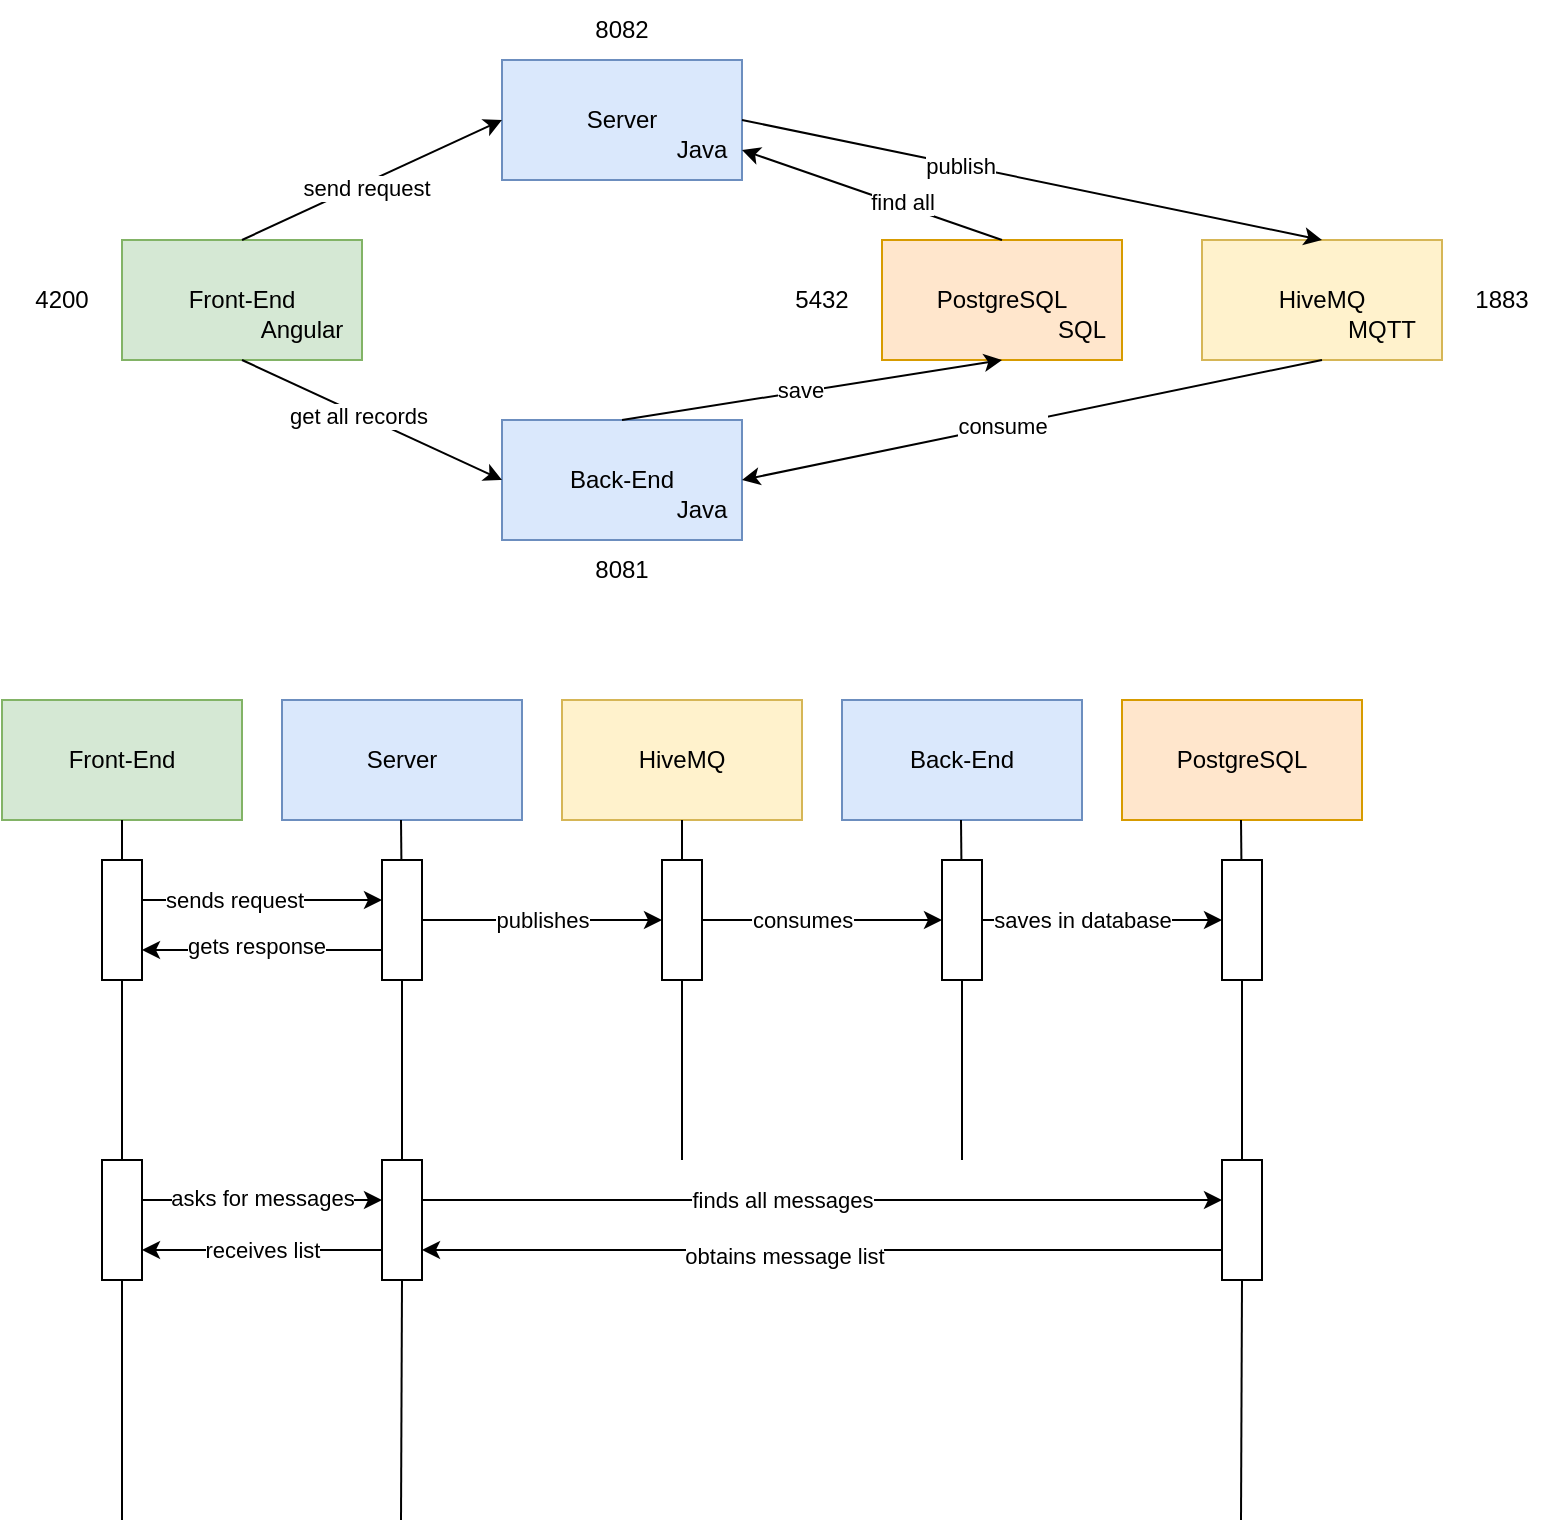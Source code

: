 <mxfile version="23.1.2" type="device">
  <diagram name="Page-1" id="ejfGVUu15t11bRT83_Zl">
    <mxGraphModel dx="1050" dy="530" grid="1" gridSize="10" guides="1" tooltips="1" connect="1" arrows="1" fold="1" page="1" pageScale="1" pageWidth="850" pageHeight="1100" math="0" shadow="0">
      <root>
        <mxCell id="0" />
        <mxCell id="1" parent="0" />
        <mxCell id="SExq5h3y6duk-R8O0aLt-13" value="" style="rounded=0;whiteSpace=wrap;html=1;fillColor=#fff2cc;strokeColor=#d6b656;" vertex="1" parent="1">
          <mxGeometry x="640" y="210" width="120" height="60" as="geometry" />
        </mxCell>
        <mxCell id="SExq5h3y6duk-R8O0aLt-1" value="" style="rounded=0;whiteSpace=wrap;html=1;fillColor=#d5e8d4;strokeColor=#82b366;" vertex="1" parent="1">
          <mxGeometry x="100" y="210" width="120" height="60" as="geometry" />
        </mxCell>
        <mxCell id="SExq5h3y6duk-R8O0aLt-2" value="" style="rounded=0;whiteSpace=wrap;html=1;fillColor=#dae8fc;strokeColor=#6c8ebf;" vertex="1" parent="1">
          <mxGeometry x="290" y="120" width="120" height="60" as="geometry" />
        </mxCell>
        <mxCell id="SExq5h3y6duk-R8O0aLt-3" value="" style="rounded=0;whiteSpace=wrap;html=1;fillColor=#dae8fc;strokeColor=#6c8ebf;" vertex="1" parent="1">
          <mxGeometry x="290" y="300" width="120" height="60" as="geometry" />
        </mxCell>
        <mxCell id="SExq5h3y6duk-R8O0aLt-4" value="Front-End" style="text;html=1;strokeColor=none;fillColor=none;align=center;verticalAlign=middle;whiteSpace=wrap;rounded=0;" vertex="1" parent="1">
          <mxGeometry x="130" y="225" width="60" height="30" as="geometry" />
        </mxCell>
        <mxCell id="SExq5h3y6duk-R8O0aLt-5" value="Server" style="text;html=1;strokeColor=none;fillColor=none;align=center;verticalAlign=middle;whiteSpace=wrap;rounded=0;" vertex="1" parent="1">
          <mxGeometry x="320" y="135" width="60" height="30" as="geometry" />
        </mxCell>
        <mxCell id="SExq5h3y6duk-R8O0aLt-6" value="Back-End" style="text;html=1;strokeColor=none;fillColor=none;align=center;verticalAlign=middle;whiteSpace=wrap;rounded=0;" vertex="1" parent="1">
          <mxGeometry x="320" y="315" width="60" height="30" as="geometry" />
        </mxCell>
        <mxCell id="SExq5h3y6duk-R8O0aLt-7" value="" style="rounded=0;whiteSpace=wrap;html=1;fillColor=#ffe6cc;strokeColor=#d79b00;" vertex="1" parent="1">
          <mxGeometry x="480" y="210" width="120" height="60" as="geometry" />
        </mxCell>
        <mxCell id="SExq5h3y6duk-R8O0aLt-8" value="HiveMQ" style="text;html=1;strokeColor=none;fillColor=none;align=center;verticalAlign=middle;whiteSpace=wrap;rounded=0;" vertex="1" parent="1">
          <mxGeometry x="670" y="225" width="60" height="30" as="geometry" />
        </mxCell>
        <mxCell id="SExq5h3y6duk-R8O0aLt-9" value="" style="endArrow=classic;html=1;rounded=0;exitX=0.5;exitY=0;exitDx=0;exitDy=0;entryX=0;entryY=0.5;entryDx=0;entryDy=0;" edge="1" parent="1" source="SExq5h3y6duk-R8O0aLt-1" target="SExq5h3y6duk-R8O0aLt-2">
          <mxGeometry width="50" height="50" relative="1" as="geometry">
            <mxPoint x="400" y="330" as="sourcePoint" />
            <mxPoint x="450" y="280" as="targetPoint" />
          </mxGeometry>
        </mxCell>
        <mxCell id="SExq5h3y6duk-R8O0aLt-21" value="send request" style="edgeLabel;html=1;align=center;verticalAlign=middle;resizable=0;points=[];" vertex="1" connectable="0" parent="SExq5h3y6duk-R8O0aLt-9">
          <mxGeometry x="-0.062" y="-2" relative="1" as="geometry">
            <mxPoint as="offset" />
          </mxGeometry>
        </mxCell>
        <mxCell id="SExq5h3y6duk-R8O0aLt-10" value="" style="endArrow=classic;html=1;rounded=0;exitX=0.5;exitY=1;exitDx=0;exitDy=0;entryX=0;entryY=0.5;entryDx=0;entryDy=0;" edge="1" parent="1" source="SExq5h3y6duk-R8O0aLt-1" target="SExq5h3y6duk-R8O0aLt-3">
          <mxGeometry width="50" height="50" relative="1" as="geometry">
            <mxPoint x="400" y="330" as="sourcePoint" />
            <mxPoint x="450" y="280" as="targetPoint" />
          </mxGeometry>
        </mxCell>
        <mxCell id="SExq5h3y6duk-R8O0aLt-23" value="get all records" style="edgeLabel;html=1;align=center;verticalAlign=middle;resizable=0;points=[];" vertex="1" connectable="0" parent="SExq5h3y6duk-R8O0aLt-10">
          <mxGeometry x="-0.105" y="-1" relative="1" as="geometry">
            <mxPoint as="offset" />
          </mxGeometry>
        </mxCell>
        <mxCell id="SExq5h3y6duk-R8O0aLt-11" value="" style="endArrow=classic;html=1;rounded=0;exitX=1;exitY=0.5;exitDx=0;exitDy=0;entryX=0.5;entryY=0;entryDx=0;entryDy=0;" edge="1" parent="1" source="SExq5h3y6duk-R8O0aLt-2" target="SExq5h3y6duk-R8O0aLt-13">
          <mxGeometry width="50" height="50" relative="1" as="geometry">
            <mxPoint x="400" y="330" as="sourcePoint" />
            <mxPoint x="690" y="210" as="targetPoint" />
          </mxGeometry>
        </mxCell>
        <mxCell id="SExq5h3y6duk-R8O0aLt-24" value="publish" style="edgeLabel;html=1;align=center;verticalAlign=middle;resizable=0;points=[];" vertex="1" connectable="0" parent="SExq5h3y6duk-R8O0aLt-11">
          <mxGeometry x="-0.249" relative="1" as="geometry">
            <mxPoint as="offset" />
          </mxGeometry>
        </mxCell>
        <mxCell id="SExq5h3y6duk-R8O0aLt-12" value="" style="endArrow=classic;html=1;rounded=0;exitX=0.5;exitY=1;exitDx=0;exitDy=0;entryX=1;entryY=0.5;entryDx=0;entryDy=0;" edge="1" parent="1" source="SExq5h3y6duk-R8O0aLt-13" target="SExq5h3y6duk-R8O0aLt-3">
          <mxGeometry width="50" height="50" relative="1" as="geometry">
            <mxPoint x="400" y="330" as="sourcePoint" />
            <mxPoint x="540" y="390" as="targetPoint" />
          </mxGeometry>
        </mxCell>
        <mxCell id="SExq5h3y6duk-R8O0aLt-25" value="consume" style="edgeLabel;html=1;align=center;verticalAlign=middle;resizable=0;points=[];" vertex="1" connectable="0" parent="SExq5h3y6duk-R8O0aLt-12">
          <mxGeometry x="0.104" y="-1" relative="1" as="geometry">
            <mxPoint y="1" as="offset" />
          </mxGeometry>
        </mxCell>
        <mxCell id="SExq5h3y6duk-R8O0aLt-14" value="PostgreSQL" style="text;html=1;strokeColor=none;fillColor=none;align=center;verticalAlign=middle;whiteSpace=wrap;rounded=0;" vertex="1" parent="1">
          <mxGeometry x="510" y="225" width="60" height="30" as="geometry" />
        </mxCell>
        <mxCell id="SExq5h3y6duk-R8O0aLt-15" value="" style="endArrow=classic;html=1;rounded=0;exitX=0.5;exitY=0;exitDx=0;exitDy=0;entryX=0.5;entryY=1;entryDx=0;entryDy=0;" edge="1" parent="1" source="SExq5h3y6duk-R8O0aLt-3" target="SExq5h3y6duk-R8O0aLt-7">
          <mxGeometry width="50" height="50" relative="1" as="geometry">
            <mxPoint x="400" y="330" as="sourcePoint" />
            <mxPoint x="450" y="280" as="targetPoint" />
          </mxGeometry>
        </mxCell>
        <mxCell id="SExq5h3y6duk-R8O0aLt-18" value="save" style="edgeLabel;html=1;align=center;verticalAlign=middle;resizable=0;points=[];" vertex="1" connectable="0" parent="SExq5h3y6duk-R8O0aLt-15">
          <mxGeometry x="-0.063" y="1" relative="1" as="geometry">
            <mxPoint as="offset" />
          </mxGeometry>
        </mxCell>
        <mxCell id="SExq5h3y6duk-R8O0aLt-16" value="" style="endArrow=classic;html=1;rounded=0;exitX=0.5;exitY=0;exitDx=0;exitDy=0;entryX=1;entryY=0.75;entryDx=0;entryDy=0;" edge="1" parent="1" source="SExq5h3y6duk-R8O0aLt-7" target="SExq5h3y6duk-R8O0aLt-2">
          <mxGeometry width="50" height="50" relative="1" as="geometry">
            <mxPoint x="400" y="330" as="sourcePoint" />
            <mxPoint x="450" y="280" as="targetPoint" />
          </mxGeometry>
        </mxCell>
        <mxCell id="SExq5h3y6duk-R8O0aLt-17" value="find all" style="edgeLabel;html=1;align=center;verticalAlign=middle;resizable=0;points=[];" vertex="1" connectable="0" parent="SExq5h3y6duk-R8O0aLt-16">
          <mxGeometry x="-0.218" y="-2" relative="1" as="geometry">
            <mxPoint as="offset" />
          </mxGeometry>
        </mxCell>
        <mxCell id="SExq5h3y6duk-R8O0aLt-26" value="Java" style="text;html=1;strokeColor=none;fillColor=none;align=center;verticalAlign=middle;whiteSpace=wrap;rounded=0;" vertex="1" parent="1">
          <mxGeometry x="360" y="150" width="60" height="30" as="geometry" />
        </mxCell>
        <mxCell id="SExq5h3y6duk-R8O0aLt-27" value="Java" style="text;html=1;strokeColor=none;fillColor=none;align=center;verticalAlign=middle;whiteSpace=wrap;rounded=0;" vertex="1" parent="1">
          <mxGeometry x="360" y="330" width="60" height="30" as="geometry" />
        </mxCell>
        <mxCell id="SExq5h3y6duk-R8O0aLt-28" value="Angular" style="text;html=1;strokeColor=none;fillColor=none;align=center;verticalAlign=middle;whiteSpace=wrap;rounded=0;" vertex="1" parent="1">
          <mxGeometry x="160" y="240" width="60" height="30" as="geometry" />
        </mxCell>
        <mxCell id="SExq5h3y6duk-R8O0aLt-29" value="MQTT" style="text;html=1;strokeColor=none;fillColor=none;align=center;verticalAlign=middle;whiteSpace=wrap;rounded=0;" vertex="1" parent="1">
          <mxGeometry x="700" y="240" width="60" height="30" as="geometry" />
        </mxCell>
        <mxCell id="SExq5h3y6duk-R8O0aLt-30" value="SQL" style="text;html=1;strokeColor=none;fillColor=none;align=center;verticalAlign=middle;whiteSpace=wrap;rounded=0;" vertex="1" parent="1">
          <mxGeometry x="550" y="240" width="60" height="30" as="geometry" />
        </mxCell>
        <mxCell id="SExq5h3y6duk-R8O0aLt-31" value="4200" style="text;html=1;strokeColor=none;fillColor=none;align=center;verticalAlign=middle;whiteSpace=wrap;rounded=0;" vertex="1" parent="1">
          <mxGeometry x="40" y="225" width="60" height="30" as="geometry" />
        </mxCell>
        <mxCell id="SExq5h3y6duk-R8O0aLt-32" value="8082" style="text;html=1;strokeColor=none;fillColor=none;align=center;verticalAlign=middle;whiteSpace=wrap;rounded=0;" vertex="1" parent="1">
          <mxGeometry x="320" y="90" width="60" height="30" as="geometry" />
        </mxCell>
        <mxCell id="SExq5h3y6duk-R8O0aLt-33" value="8081" style="text;html=1;strokeColor=none;fillColor=none;align=center;verticalAlign=middle;whiteSpace=wrap;rounded=0;" vertex="1" parent="1">
          <mxGeometry x="320" y="360" width="60" height="30" as="geometry" />
        </mxCell>
        <mxCell id="SExq5h3y6duk-R8O0aLt-34" value="5432" style="text;html=1;strokeColor=none;fillColor=none;align=center;verticalAlign=middle;whiteSpace=wrap;rounded=0;" vertex="1" parent="1">
          <mxGeometry x="420" y="225" width="60" height="30" as="geometry" />
        </mxCell>
        <mxCell id="SExq5h3y6duk-R8O0aLt-35" value="1883" style="text;html=1;strokeColor=none;fillColor=none;align=center;verticalAlign=middle;whiteSpace=wrap;rounded=0;" vertex="1" parent="1">
          <mxGeometry x="760" y="225" width="60" height="30" as="geometry" />
        </mxCell>
        <mxCell id="SExq5h3y6duk-R8O0aLt-36" value="" style="rounded=0;whiteSpace=wrap;html=1;fillColor=#d5e8d4;strokeColor=#82b366;" vertex="1" parent="1">
          <mxGeometry x="40" y="440" width="120" height="60" as="geometry" />
        </mxCell>
        <mxCell id="SExq5h3y6duk-R8O0aLt-37" value="Front-End" style="text;html=1;strokeColor=none;fillColor=none;align=center;verticalAlign=middle;whiteSpace=wrap;rounded=0;" vertex="1" parent="1">
          <mxGeometry x="70" y="455" width="60" height="30" as="geometry" />
        </mxCell>
        <mxCell id="SExq5h3y6duk-R8O0aLt-38" value="" style="rounded=0;whiteSpace=wrap;html=1;fillColor=#dae8fc;strokeColor=#6c8ebf;" vertex="1" parent="1">
          <mxGeometry x="180" y="440" width="120" height="60" as="geometry" />
        </mxCell>
        <mxCell id="SExq5h3y6duk-R8O0aLt-39" value="Server" style="text;html=1;strokeColor=none;fillColor=none;align=center;verticalAlign=middle;whiteSpace=wrap;rounded=0;" vertex="1" parent="1">
          <mxGeometry x="210" y="455" width="60" height="30" as="geometry" />
        </mxCell>
        <mxCell id="SExq5h3y6duk-R8O0aLt-40" value="" style="rounded=0;whiteSpace=wrap;html=1;fillColor=#fff2cc;strokeColor=#d6b656;" vertex="1" parent="1">
          <mxGeometry x="320" y="440" width="120" height="60" as="geometry" />
        </mxCell>
        <mxCell id="SExq5h3y6duk-R8O0aLt-41" value="HiveMQ" style="text;html=1;strokeColor=none;fillColor=none;align=center;verticalAlign=middle;whiteSpace=wrap;rounded=0;" vertex="1" parent="1">
          <mxGeometry x="350" y="455" width="60" height="30" as="geometry" />
        </mxCell>
        <mxCell id="SExq5h3y6duk-R8O0aLt-42" value="" style="rounded=0;whiteSpace=wrap;html=1;fillColor=#dae8fc;strokeColor=#6c8ebf;" vertex="1" parent="1">
          <mxGeometry x="460" y="440" width="120" height="60" as="geometry" />
        </mxCell>
        <mxCell id="SExq5h3y6duk-R8O0aLt-43" value="Back-End" style="text;html=1;strokeColor=none;fillColor=none;align=center;verticalAlign=middle;whiteSpace=wrap;rounded=0;" vertex="1" parent="1">
          <mxGeometry x="490" y="455" width="60" height="30" as="geometry" />
        </mxCell>
        <mxCell id="SExq5h3y6duk-R8O0aLt-44" value="" style="rounded=0;whiteSpace=wrap;html=1;fillColor=#ffe6cc;strokeColor=#d79b00;" vertex="1" parent="1">
          <mxGeometry x="600" y="440" width="120" height="60" as="geometry" />
        </mxCell>
        <mxCell id="SExq5h3y6duk-R8O0aLt-45" value="PostgreSQL" style="text;html=1;strokeColor=none;fillColor=none;align=center;verticalAlign=middle;whiteSpace=wrap;rounded=0;" vertex="1" parent="1">
          <mxGeometry x="630" y="455" width="60" height="30" as="geometry" />
        </mxCell>
        <mxCell id="SExq5h3y6duk-R8O0aLt-46" value="" style="endArrow=none;html=1;rounded=0;entryX=0.5;entryY=1;entryDx=0;entryDy=0;" edge="1" parent="1" source="SExq5h3y6duk-R8O0aLt-64" target="SExq5h3y6duk-R8O0aLt-36">
          <mxGeometry width="50" height="50" relative="1" as="geometry">
            <mxPoint x="100" y="850" as="sourcePoint" />
            <mxPoint x="450" y="650" as="targetPoint" />
          </mxGeometry>
        </mxCell>
        <mxCell id="SExq5h3y6duk-R8O0aLt-47" value="" style="endArrow=none;html=1;rounded=0;entryX=0.5;entryY=1;entryDx=0;entryDy=0;" edge="1" parent="1" source="SExq5h3y6duk-R8O0aLt-52">
          <mxGeometry width="50" height="50" relative="1" as="geometry">
            <mxPoint x="239.5" y="850" as="sourcePoint" />
            <mxPoint x="239.5" y="500" as="targetPoint" />
          </mxGeometry>
        </mxCell>
        <mxCell id="SExq5h3y6duk-R8O0aLt-48" value="" style="endArrow=none;html=1;rounded=0;entryX=0.5;entryY=1;entryDx=0;entryDy=0;" edge="1" parent="1" source="SExq5h3y6duk-R8O0aLt-54">
          <mxGeometry width="50" height="50" relative="1" as="geometry">
            <mxPoint x="380" y="850" as="sourcePoint" />
            <mxPoint x="380" y="500" as="targetPoint" />
          </mxGeometry>
        </mxCell>
        <mxCell id="SExq5h3y6duk-R8O0aLt-49" value="" style="endArrow=none;html=1;rounded=0;entryX=0.5;entryY=1;entryDx=0;entryDy=0;" edge="1" parent="1" source="SExq5h3y6duk-R8O0aLt-56">
          <mxGeometry width="50" height="50" relative="1" as="geometry">
            <mxPoint x="519.5" y="850" as="sourcePoint" />
            <mxPoint x="519.5" y="500" as="targetPoint" />
          </mxGeometry>
        </mxCell>
        <mxCell id="SExq5h3y6duk-R8O0aLt-50" value="" style="endArrow=none;html=1;rounded=0;entryX=0.5;entryY=1;entryDx=0;entryDy=0;" edge="1" parent="1" source="SExq5h3y6duk-R8O0aLt-58">
          <mxGeometry width="50" height="50" relative="1" as="geometry">
            <mxPoint x="659.5" y="850" as="sourcePoint" />
            <mxPoint x="659.5" y="500" as="targetPoint" />
          </mxGeometry>
        </mxCell>
        <mxCell id="SExq5h3y6duk-R8O0aLt-51" value="" style="rounded=0;whiteSpace=wrap;html=1;" vertex="1" parent="1">
          <mxGeometry x="90" y="520" width="20" height="60" as="geometry" />
        </mxCell>
        <mxCell id="SExq5h3y6duk-R8O0aLt-53" value="" style="endArrow=none;html=1;rounded=0;entryX=0.5;entryY=1;entryDx=0;entryDy=0;" edge="1" parent="1" source="SExq5h3y6duk-R8O0aLt-66" target="SExq5h3y6duk-R8O0aLt-52">
          <mxGeometry width="50" height="50" relative="1" as="geometry">
            <mxPoint x="239.5" y="850" as="sourcePoint" />
            <mxPoint x="239.5" y="500" as="targetPoint" />
          </mxGeometry>
        </mxCell>
        <mxCell id="SExq5h3y6duk-R8O0aLt-52" value="" style="rounded=0;whiteSpace=wrap;html=1;" vertex="1" parent="1">
          <mxGeometry x="230" y="520" width="20" height="60" as="geometry" />
        </mxCell>
        <mxCell id="SExq5h3y6duk-R8O0aLt-55" value="" style="endArrow=none;html=1;rounded=0;entryX=0.5;entryY=1;entryDx=0;entryDy=0;" edge="1" parent="1" target="SExq5h3y6duk-R8O0aLt-54">
          <mxGeometry width="50" height="50" relative="1" as="geometry">
            <mxPoint x="380" y="670" as="sourcePoint" />
            <mxPoint x="380" y="500" as="targetPoint" />
          </mxGeometry>
        </mxCell>
        <mxCell id="SExq5h3y6duk-R8O0aLt-54" value="" style="rounded=0;whiteSpace=wrap;html=1;" vertex="1" parent="1">
          <mxGeometry x="370" y="520" width="20" height="60" as="geometry" />
        </mxCell>
        <mxCell id="SExq5h3y6duk-R8O0aLt-57" value="" style="endArrow=none;html=1;rounded=0;entryX=0.5;entryY=1;entryDx=0;entryDy=0;" edge="1" parent="1" target="SExq5h3y6duk-R8O0aLt-56">
          <mxGeometry width="50" height="50" relative="1" as="geometry">
            <mxPoint x="520" y="670" as="sourcePoint" />
            <mxPoint x="519.5" y="500" as="targetPoint" />
          </mxGeometry>
        </mxCell>
        <mxCell id="SExq5h3y6duk-R8O0aLt-56" value="" style="rounded=0;whiteSpace=wrap;html=1;" vertex="1" parent="1">
          <mxGeometry x="510" y="520" width="20" height="60" as="geometry" />
        </mxCell>
        <mxCell id="SExq5h3y6duk-R8O0aLt-59" value="" style="endArrow=none;html=1;rounded=0;entryX=0.5;entryY=1;entryDx=0;entryDy=0;" edge="1" parent="1" source="SExq5h3y6duk-R8O0aLt-71" target="SExq5h3y6duk-R8O0aLt-58">
          <mxGeometry width="50" height="50" relative="1" as="geometry">
            <mxPoint x="659.5" y="850" as="sourcePoint" />
            <mxPoint x="659.5" y="500" as="targetPoint" />
          </mxGeometry>
        </mxCell>
        <mxCell id="SExq5h3y6duk-R8O0aLt-58" value="" style="rounded=0;whiteSpace=wrap;html=1;" vertex="1" parent="1">
          <mxGeometry x="650" y="520" width="20" height="60" as="geometry" />
        </mxCell>
        <mxCell id="SExq5h3y6duk-R8O0aLt-60" value="" style="endArrow=classic;html=1;rounded=0;exitX=1;exitY=0.5;exitDx=0;exitDy=0;entryX=0;entryY=0.5;entryDx=0;entryDy=0;" edge="1" parent="1">
          <mxGeometry width="50" height="50" relative="1" as="geometry">
            <mxPoint x="110" y="540" as="sourcePoint" />
            <mxPoint x="230" y="540" as="targetPoint" />
          </mxGeometry>
        </mxCell>
        <mxCell id="SExq5h3y6duk-R8O0aLt-78" value="sends request" style="edgeLabel;html=1;align=center;verticalAlign=middle;resizable=0;points=[];" vertex="1" connectable="0" parent="SExq5h3y6duk-R8O0aLt-60">
          <mxGeometry x="-0.237" relative="1" as="geometry">
            <mxPoint as="offset" />
          </mxGeometry>
        </mxCell>
        <mxCell id="SExq5h3y6duk-R8O0aLt-61" value="" style="endArrow=classic;html=1;rounded=0;exitX=1;exitY=0.5;exitDx=0;exitDy=0;entryX=0;entryY=0.5;entryDx=0;entryDy=0;" edge="1" parent="1" source="SExq5h3y6duk-R8O0aLt-52" target="SExq5h3y6duk-R8O0aLt-54">
          <mxGeometry width="50" height="50" relative="1" as="geometry">
            <mxPoint x="330" y="670" as="sourcePoint" />
            <mxPoint x="380" y="620" as="targetPoint" />
          </mxGeometry>
        </mxCell>
        <mxCell id="SExq5h3y6duk-R8O0aLt-84" value="publishes" style="edgeLabel;html=1;align=center;verticalAlign=middle;resizable=0;points=[];" vertex="1" connectable="0" parent="SExq5h3y6duk-R8O0aLt-61">
          <mxGeometry x="-0.287" y="-1" relative="1" as="geometry">
            <mxPoint x="17" y="-1" as="offset" />
          </mxGeometry>
        </mxCell>
        <mxCell id="SExq5h3y6duk-R8O0aLt-62" value="" style="endArrow=classic;html=1;rounded=0;exitX=1;exitY=0.5;exitDx=0;exitDy=0;entryX=0;entryY=0.5;entryDx=0;entryDy=0;" edge="1" parent="1" source="SExq5h3y6duk-R8O0aLt-54" target="SExq5h3y6duk-R8O0aLt-56">
          <mxGeometry width="50" height="50" relative="1" as="geometry">
            <mxPoint x="330" y="670" as="sourcePoint" />
            <mxPoint x="380" y="620" as="targetPoint" />
          </mxGeometry>
        </mxCell>
        <mxCell id="SExq5h3y6duk-R8O0aLt-85" value="consumes" style="edgeLabel;html=1;align=center;verticalAlign=middle;resizable=0;points=[];" vertex="1" connectable="0" parent="SExq5h3y6duk-R8O0aLt-62">
          <mxGeometry x="-0.337" y="-3" relative="1" as="geometry">
            <mxPoint x="10" y="-3" as="offset" />
          </mxGeometry>
        </mxCell>
        <mxCell id="SExq5h3y6duk-R8O0aLt-63" value="" style="endArrow=classic;html=1;rounded=0;exitX=1;exitY=0.5;exitDx=0;exitDy=0;entryX=0;entryY=0.5;entryDx=0;entryDy=0;" edge="1" parent="1" source="SExq5h3y6duk-R8O0aLt-56" target="SExq5h3y6duk-R8O0aLt-58">
          <mxGeometry width="50" height="50" relative="1" as="geometry">
            <mxPoint x="400" y="560" as="sourcePoint" />
            <mxPoint x="590" y="570" as="targetPoint" />
          </mxGeometry>
        </mxCell>
        <mxCell id="SExq5h3y6duk-R8O0aLt-87" value="saves in database" style="edgeLabel;html=1;align=center;verticalAlign=middle;resizable=0;points=[];" vertex="1" connectable="0" parent="SExq5h3y6duk-R8O0aLt-63">
          <mxGeometry x="-0.47" y="-1" relative="1" as="geometry">
            <mxPoint x="18" y="-1" as="offset" />
          </mxGeometry>
        </mxCell>
        <mxCell id="SExq5h3y6duk-R8O0aLt-65" value="" style="endArrow=none;html=1;rounded=0;entryX=0.5;entryY=1;entryDx=0;entryDy=0;" edge="1" parent="1" target="SExq5h3y6duk-R8O0aLt-64">
          <mxGeometry width="50" height="50" relative="1" as="geometry">
            <mxPoint x="100" y="850" as="sourcePoint" />
            <mxPoint x="100" y="500" as="targetPoint" />
          </mxGeometry>
        </mxCell>
        <mxCell id="SExq5h3y6duk-R8O0aLt-64" value="" style="rounded=0;whiteSpace=wrap;html=1;" vertex="1" parent="1">
          <mxGeometry x="90" y="670" width="20" height="60" as="geometry" />
        </mxCell>
        <mxCell id="SExq5h3y6duk-R8O0aLt-67" value="" style="endArrow=none;html=1;rounded=0;entryX=0.5;entryY=1;entryDx=0;entryDy=0;" edge="1" parent="1" target="SExq5h3y6duk-R8O0aLt-66">
          <mxGeometry width="50" height="50" relative="1" as="geometry">
            <mxPoint x="239.5" y="850" as="sourcePoint" />
            <mxPoint x="240" y="580" as="targetPoint" />
          </mxGeometry>
        </mxCell>
        <mxCell id="SExq5h3y6duk-R8O0aLt-66" value="" style="rounded=0;whiteSpace=wrap;html=1;" vertex="1" parent="1">
          <mxGeometry x="230" y="670" width="20" height="60" as="geometry" />
        </mxCell>
        <mxCell id="SExq5h3y6duk-R8O0aLt-72" value="" style="endArrow=none;html=1;rounded=0;entryX=0.5;entryY=1;entryDx=0;entryDy=0;" edge="1" parent="1" target="SExq5h3y6duk-R8O0aLt-71">
          <mxGeometry width="50" height="50" relative="1" as="geometry">
            <mxPoint x="659.5" y="850" as="sourcePoint" />
            <mxPoint x="660" y="580" as="targetPoint" />
          </mxGeometry>
        </mxCell>
        <mxCell id="SExq5h3y6duk-R8O0aLt-71" value="" style="rounded=0;whiteSpace=wrap;html=1;" vertex="1" parent="1">
          <mxGeometry x="650" y="670" width="20" height="60" as="geometry" />
        </mxCell>
        <mxCell id="SExq5h3y6duk-R8O0aLt-73" value="" style="endArrow=classic;html=1;rounded=0;exitX=1;exitY=0.5;exitDx=0;exitDy=0;entryX=0;entryY=0.5;entryDx=0;entryDy=0;" edge="1" parent="1">
          <mxGeometry width="50" height="50" relative="1" as="geometry">
            <mxPoint x="110" y="690" as="sourcePoint" />
            <mxPoint x="230" y="690" as="targetPoint" />
          </mxGeometry>
        </mxCell>
        <mxCell id="SExq5h3y6duk-R8O0aLt-80" value="asks for messages" style="edgeLabel;html=1;align=center;verticalAlign=middle;resizable=0;points=[];" vertex="1" connectable="0" parent="SExq5h3y6duk-R8O0aLt-73">
          <mxGeometry x="-0.27" y="1" relative="1" as="geometry">
            <mxPoint x="16" as="offset" />
          </mxGeometry>
        </mxCell>
        <mxCell id="SExq5h3y6duk-R8O0aLt-74" value="" style="endArrow=classic;html=1;rounded=0;exitX=1;exitY=0.5;exitDx=0;exitDy=0;entryX=0;entryY=0.5;entryDx=0;entryDy=0;" edge="1" parent="1">
          <mxGeometry width="50" height="50" relative="1" as="geometry">
            <mxPoint x="250" y="690" as="sourcePoint" />
            <mxPoint x="650" y="690" as="targetPoint" />
          </mxGeometry>
        </mxCell>
        <mxCell id="SExq5h3y6duk-R8O0aLt-83" value="finds all messages" style="edgeLabel;html=1;align=center;verticalAlign=middle;resizable=0;points=[];" vertex="1" connectable="0" parent="SExq5h3y6duk-R8O0aLt-74">
          <mxGeometry x="-0.216" y="1" relative="1" as="geometry">
            <mxPoint x="23" y="1" as="offset" />
          </mxGeometry>
        </mxCell>
        <mxCell id="SExq5h3y6duk-R8O0aLt-75" value="" style="endArrow=classic;html=1;rounded=0;exitX=0;exitY=0.75;exitDx=0;exitDy=0;entryX=1;entryY=0.75;entryDx=0;entryDy=0;" edge="1" parent="1" source="SExq5h3y6duk-R8O0aLt-71" target="SExq5h3y6duk-R8O0aLt-66">
          <mxGeometry width="50" height="50" relative="1" as="geometry">
            <mxPoint x="330" y="670" as="sourcePoint" />
            <mxPoint x="380" y="620" as="targetPoint" />
          </mxGeometry>
        </mxCell>
        <mxCell id="SExq5h3y6duk-R8O0aLt-81" value="obtains message list" style="edgeLabel;html=1;align=center;verticalAlign=middle;resizable=0;points=[];" vertex="1" connectable="0" parent="SExq5h3y6duk-R8O0aLt-75">
          <mxGeometry x="0.096" y="3" relative="1" as="geometry">
            <mxPoint as="offset" />
          </mxGeometry>
        </mxCell>
        <mxCell id="SExq5h3y6duk-R8O0aLt-76" value="" style="endArrow=classic;html=1;rounded=0;exitX=0;exitY=0.75;exitDx=0;exitDy=0;entryX=1;entryY=0.75;entryDx=0;entryDy=0;" edge="1" parent="1" source="SExq5h3y6duk-R8O0aLt-66" target="SExq5h3y6duk-R8O0aLt-64">
          <mxGeometry width="50" height="50" relative="1" as="geometry">
            <mxPoint x="330" y="670" as="sourcePoint" />
            <mxPoint x="380" y="620" as="targetPoint" />
          </mxGeometry>
        </mxCell>
        <mxCell id="SExq5h3y6duk-R8O0aLt-82" value="receives list" style="edgeLabel;html=1;align=center;verticalAlign=middle;resizable=0;points=[];" vertex="1" connectable="0" parent="SExq5h3y6duk-R8O0aLt-76">
          <mxGeometry x="0.42" relative="1" as="geometry">
            <mxPoint x="25" as="offset" />
          </mxGeometry>
        </mxCell>
        <mxCell id="SExq5h3y6duk-R8O0aLt-77" value="" style="endArrow=classic;html=1;rounded=0;entryX=1;entryY=0.75;entryDx=0;entryDy=0;exitX=0;exitY=0.75;exitDx=0;exitDy=0;" edge="1" parent="1" source="SExq5h3y6duk-R8O0aLt-52" target="SExq5h3y6duk-R8O0aLt-51">
          <mxGeometry width="50" height="50" relative="1" as="geometry">
            <mxPoint x="330" y="670" as="sourcePoint" />
            <mxPoint x="380" y="620" as="targetPoint" />
          </mxGeometry>
        </mxCell>
        <mxCell id="SExq5h3y6duk-R8O0aLt-79" value="gets response" style="edgeLabel;html=1;align=center;verticalAlign=middle;resizable=0;points=[];" vertex="1" connectable="0" parent="SExq5h3y6duk-R8O0aLt-77">
          <mxGeometry x="0.053" y="-2" relative="1" as="geometry">
            <mxPoint as="offset" />
          </mxGeometry>
        </mxCell>
      </root>
    </mxGraphModel>
  </diagram>
</mxfile>
